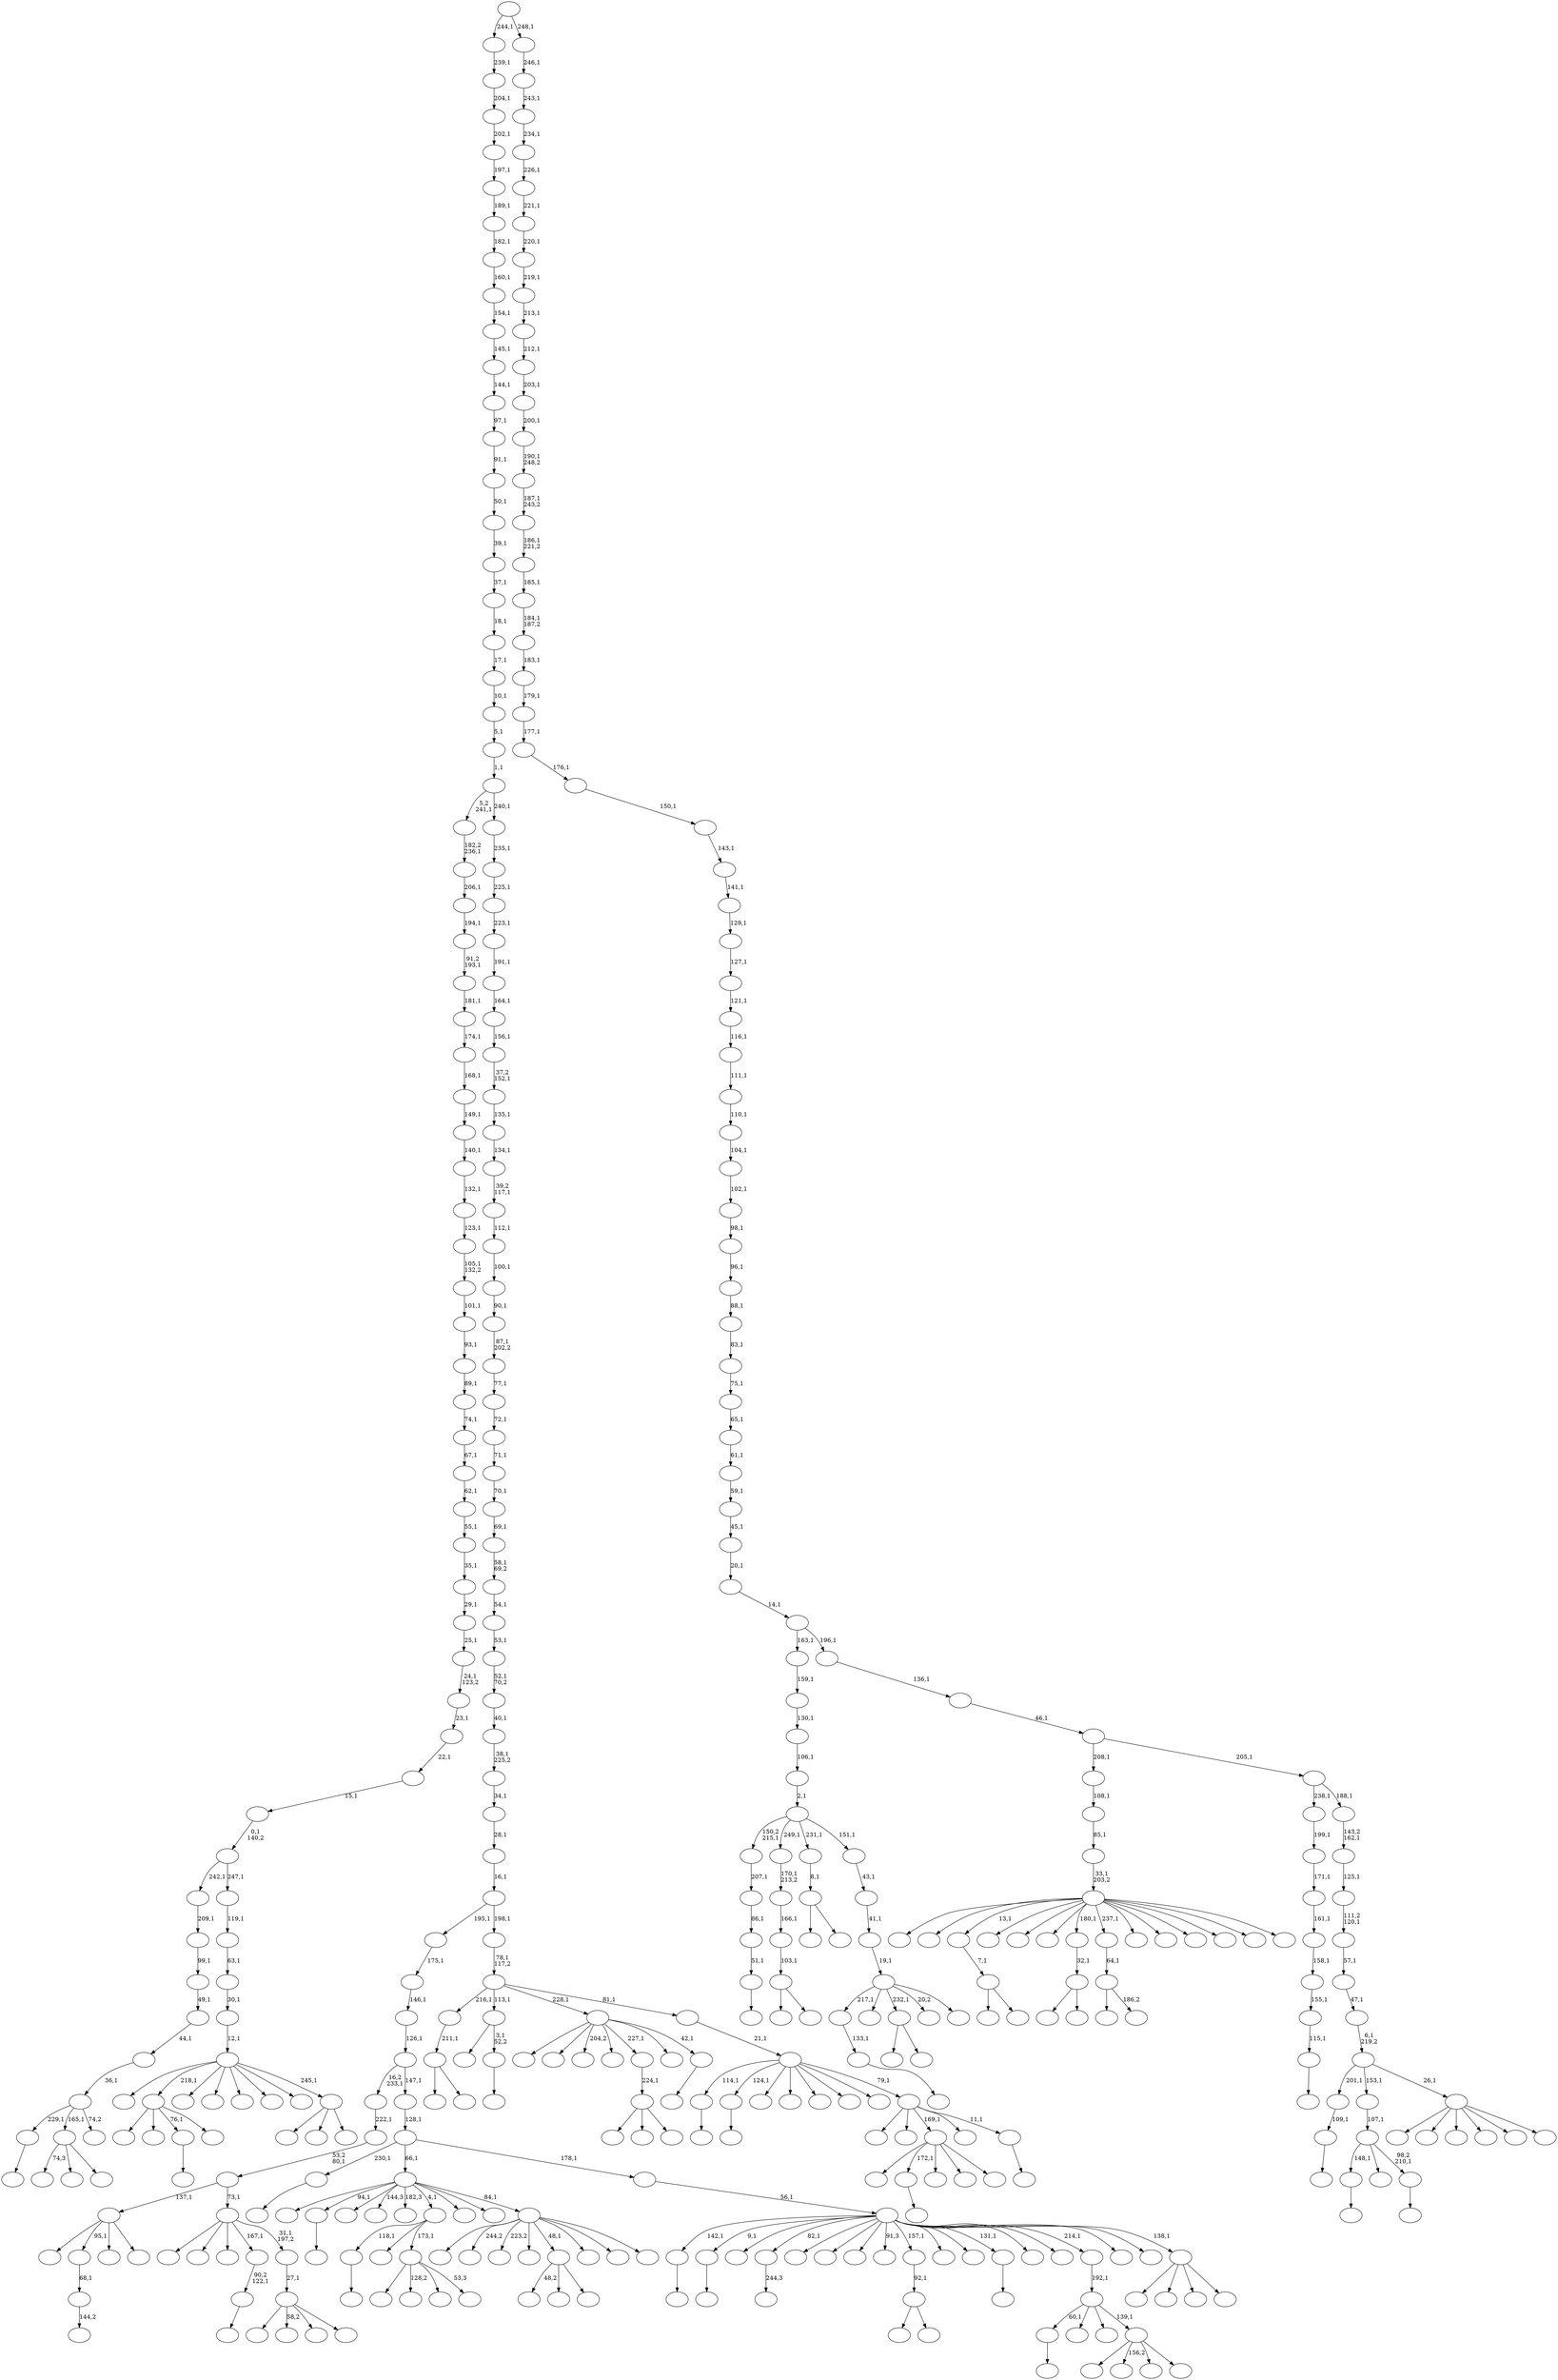 digraph T {
	400 [label=""]
	399 [label=""]
	398 [label=""]
	397 [label=""]
	396 [label=""]
	395 [label=""]
	394 [label=""]
	393 [label=""]
	392 [label=""]
	391 [label=""]
	390 [label=""]
	389 [label=""]
	388 [label=""]
	387 [label=""]
	386 [label=""]
	385 [label=""]
	384 [label=""]
	383 [label=""]
	382 [label=""]
	381 [label=""]
	380 [label=""]
	379 [label=""]
	378 [label=""]
	377 [label=""]
	376 [label=""]
	375 [label=""]
	374 [label=""]
	373 [label=""]
	372 [label=""]
	371 [label=""]
	370 [label=""]
	369 [label=""]
	368 [label=""]
	367 [label=""]
	366 [label=""]
	365 [label=""]
	364 [label=""]
	363 [label=""]
	362 [label=""]
	361 [label=""]
	360 [label=""]
	359 [label=""]
	358 [label=""]
	357 [label=""]
	356 [label=""]
	355 [label=""]
	354 [label=""]
	353 [label=""]
	352 [label=""]
	351 [label=""]
	350 [label=""]
	349 [label=""]
	348 [label=""]
	347 [label=""]
	346 [label=""]
	345 [label=""]
	344 [label=""]
	343 [label=""]
	342 [label=""]
	341 [label=""]
	340 [label=""]
	339 [label=""]
	338 [label=""]
	337 [label=""]
	336 [label=""]
	335 [label=""]
	334 [label=""]
	333 [label=""]
	332 [label=""]
	331 [label=""]
	330 [label=""]
	329 [label=""]
	328 [label=""]
	327 [label=""]
	326 [label=""]
	325 [label=""]
	324 [label=""]
	323 [label=""]
	322 [label=""]
	321 [label=""]
	320 [label=""]
	319 [label=""]
	318 [label=""]
	317 [label=""]
	316 [label=""]
	315 [label=""]
	314 [label=""]
	313 [label=""]
	312 [label=""]
	311 [label=""]
	310 [label=""]
	309 [label=""]
	308 [label=""]
	307 [label=""]
	306 [label=""]
	305 [label=""]
	304 [label=""]
	303 [label=""]
	302 [label=""]
	301 [label=""]
	300 [label=""]
	299 [label=""]
	298 [label=""]
	297 [label=""]
	296 [label=""]
	295 [label=""]
	294 [label=""]
	293 [label=""]
	292 [label=""]
	291 [label=""]
	290 [label=""]
	289 [label=""]
	288 [label=""]
	287 [label=""]
	286 [label=""]
	285 [label=""]
	284 [label=""]
	283 [label=""]
	282 [label=""]
	281 [label=""]
	280 [label=""]
	279 [label=""]
	278 [label=""]
	277 [label=""]
	276 [label=""]
	275 [label=""]
	274 [label=""]
	273 [label=""]
	272 [label=""]
	271 [label=""]
	270 [label=""]
	269 [label=""]
	268 [label=""]
	267 [label=""]
	266 [label=""]
	265 [label=""]
	264 [label=""]
	263 [label=""]
	262 [label=""]
	261 [label=""]
	260 [label=""]
	259 [label=""]
	258 [label=""]
	257 [label=""]
	256 [label=""]
	255 [label=""]
	254 [label=""]
	253 [label=""]
	252 [label=""]
	251 [label=""]
	250 [label=""]
	249 [label=""]
	248 [label=""]
	247 [label=""]
	246 [label=""]
	245 [label=""]
	244 [label=""]
	243 [label=""]
	242 [label=""]
	241 [label=""]
	240 [label=""]
	239 [label=""]
	238 [label=""]
	237 [label=""]
	236 [label=""]
	235 [label=""]
	234 [label=""]
	233 [label=""]
	232 [label=""]
	231 [label=""]
	230 [label=""]
	229 [label=""]
	228 [label=""]
	227 [label=""]
	226 [label=""]
	225 [label=""]
	224 [label=""]
	223 [label=""]
	222 [label=""]
	221 [label=""]
	220 [label=""]
	219 [label=""]
	218 [label=""]
	217 [label=""]
	216 [label=""]
	215 [label=""]
	214 [label=""]
	213 [label=""]
	212 [label=""]
	211 [label=""]
	210 [label=""]
	209 [label=""]
	208 [label=""]
	207 [label=""]
	206 [label=""]
	205 [label=""]
	204 [label=""]
	203 [label=""]
	202 [label=""]
	201 [label=""]
	200 [label=""]
	199 [label=""]
	198 [label=""]
	197 [label=""]
	196 [label=""]
	195 [label=""]
	194 [label=""]
	193 [label=""]
	192 [label=""]
	191 [label=""]
	190 [label=""]
	189 [label=""]
	188 [label=""]
	187 [label=""]
	186 [label=""]
	185 [label=""]
	184 [label=""]
	183 [label=""]
	182 [label=""]
	181 [label=""]
	180 [label=""]
	179 [label=""]
	178 [label=""]
	177 [label=""]
	176 [label=""]
	175 [label=""]
	174 [label=""]
	173 [label=""]
	172 [label=""]
	171 [label=""]
	170 [label=""]
	169 [label=""]
	168 [label=""]
	167 [label=""]
	166 [label=""]
	165 [label=""]
	164 [label=""]
	163 [label=""]
	162 [label=""]
	161 [label=""]
	160 [label=""]
	159 [label=""]
	158 [label=""]
	157 [label=""]
	156 [label=""]
	155 [label=""]
	154 [label=""]
	153 [label=""]
	152 [label=""]
	151 [label=""]
	150 [label=""]
	149 [label=""]
	148 [label=""]
	147 [label=""]
	146 [label=""]
	145 [label=""]
	144 [label=""]
	143 [label=""]
	142 [label=""]
	141 [label=""]
	140 [label=""]
	139 [label=""]
	138 [label=""]
	137 [label=""]
	136 [label=""]
	135 [label=""]
	134 [label=""]
	133 [label=""]
	132 [label=""]
	131 [label=""]
	130 [label=""]
	129 [label=""]
	128 [label=""]
	127 [label=""]
	126 [label=""]
	125 [label=""]
	124 [label=""]
	123 [label=""]
	122 [label=""]
	121 [label=""]
	120 [label=""]
	119 [label=""]
	118 [label=""]
	117 [label=""]
	116 [label=""]
	115 [label=""]
	114 [label=""]
	113 [label=""]
	112 [label=""]
	111 [label=""]
	110 [label=""]
	109 [label=""]
	108 [label=""]
	107 [label=""]
	106 [label=""]
	105 [label=""]
	104 [label=""]
	103 [label=""]
	102 [label=""]
	101 [label=""]
	100 [label=""]
	99 [label=""]
	98 [label=""]
	97 [label=""]
	96 [label=""]
	95 [label=""]
	94 [label=""]
	93 [label=""]
	92 [label=""]
	91 [label=""]
	90 [label=""]
	89 [label=""]
	88 [label=""]
	87 [label=""]
	86 [label=""]
	85 [label=""]
	84 [label=""]
	83 [label=""]
	82 [label=""]
	81 [label=""]
	80 [label=""]
	79 [label=""]
	78 [label=""]
	77 [label=""]
	76 [label=""]
	75 [label=""]
	74 [label=""]
	73 [label=""]
	72 [label=""]
	71 [label=""]
	70 [label=""]
	69 [label=""]
	68 [label=""]
	67 [label=""]
	66 [label=""]
	65 [label=""]
	64 [label=""]
	63 [label=""]
	62 [label=""]
	61 [label=""]
	60 [label=""]
	59 [label=""]
	58 [label=""]
	57 [label=""]
	56 [label=""]
	55 [label=""]
	54 [label=""]
	53 [label=""]
	52 [label=""]
	51 [label=""]
	50 [label=""]
	49 [label=""]
	48 [label=""]
	47 [label=""]
	46 [label=""]
	45 [label=""]
	44 [label=""]
	43 [label=""]
	42 [label=""]
	41 [label=""]
	40 [label=""]
	39 [label=""]
	38 [label=""]
	37 [label=""]
	36 [label=""]
	35 [label=""]
	34 [label=""]
	33 [label=""]
	32 [label=""]
	31 [label=""]
	30 [label=""]
	29 [label=""]
	28 [label=""]
	27 [label=""]
	26 [label=""]
	25 [label=""]
	24 [label=""]
	23 [label=""]
	22 [label=""]
	21 [label=""]
	20 [label=""]
	19 [label=""]
	18 [label=""]
	17 [label=""]
	16 [label=""]
	15 [label=""]
	14 [label=""]
	13 [label=""]
	12 [label=""]
	11 [label=""]
	10 [label=""]
	9 [label=""]
	8 [label=""]
	7 [label=""]
	6 [label=""]
	5 [label=""]
	4 [label=""]
	3 [label=""]
	2 [label=""]
	1 [label=""]
	0 [label=""]
	399 -> 400 [label=""]
	397 -> 398 [label=""]
	396 -> 397 [label="51,1"]
	395 -> 396 [label="86,1"]
	394 -> 395 [label="207,1"]
	386 -> 387 [label=""]
	380 -> 381 [label=""]
	379 -> 380 [label="115,1"]
	378 -> 379 [label="155,1"]
	377 -> 378 [label="158,1"]
	376 -> 377 [label="161,1"]
	375 -> 376 [label="171,1"]
	374 -> 375 [label="199,1"]
	372 -> 383 [label=""]
	372 -> 373 [label=""]
	371 -> 372 [label="7,1"]
	369 -> 370 [label=""]
	366 -> 367 [label=""]
	363 -> 364 [label=""]
	360 -> 361 [label=""]
	345 -> 346 [label=""]
	343 -> 344 [label=""]
	341 -> 342 [label=""]
	337 -> 338 [label="144,2"]
	336 -> 337 [label="68,1"]
	333 -> 334 [label=""]
	332 -> 333 [label="109,1"]
	330 -> 331 [label="244,3"]
	320 -> 321 [label=""]
	317 -> 392 [label="74,3"]
	317 -> 365 [label=""]
	317 -> 318 [label=""]
	303 -> 360 [label="229,1"]
	303 -> 317 [label="165,1"]
	303 -> 304 [label="74,2"]
	302 -> 303 [label="36,1"]
	301 -> 302 [label="44,1"]
	300 -> 301 [label="49,1"]
	299 -> 300 [label="99,1"]
	298 -> 299 [label="209,1"]
	296 -> 297 [label=""]
	294 -> 295 [label=""]
	293 -> 294 [label="133,1"]
	287 -> 384 [label=""]
	287 -> 288 [label=""]
	286 -> 287 [label="103,1"]
	285 -> 286 [label="166,1"]
	284 -> 285 [label="170,1\n213,2"]
	276 -> 357 [label=""]
	276 -> 277 [label=""]
	275 -> 276 [label="32,1"]
	273 -> 307 [label=""]
	273 -> 274 [label=""]
	272 -> 273 [label="92,1"]
	270 -> 390 [label=""]
	270 -> 271 [label=""]
	269 -> 270 [label="8,1"]
	267 -> 385 [label=""]
	267 -> 326 [label=""]
	267 -> 268 [label=""]
	266 -> 267 [label="224,1"]
	263 -> 352 [label=""]
	263 -> 349 [label="128,2"]
	263 -> 280 [label=""]
	263 -> 264 [label="53,3"]
	262 -> 343 [label="118,1"]
	262 -> 315 [label=""]
	262 -> 263 [label="173,1"]
	260 -> 348 [label=""]
	260 -> 328 [label=""]
	260 -> 320 [label="76,1"]
	260 -> 261 [label=""]
	250 -> 309 [label=""]
	250 -> 251 [label="186,2"]
	249 -> 250 [label="64,1"]
	247 -> 248 [label=""]
	246 -> 247 [label="90,2\n122,1"]
	242 -> 312 [label=""]
	242 -> 243 [label=""]
	241 -> 242 [label="211,1"]
	234 -> 235 [label=""]
	232 -> 351 [label="48,2"]
	232 -> 347 [label=""]
	232 -> 233 [label=""]
	230 -> 368 [label=""]
	230 -> 296 [label="172,1"]
	230 -> 291 [label=""]
	230 -> 259 [label=""]
	230 -> 231 [label=""]
	226 -> 313 [label=""]
	226 -> 227 [label=""]
	219 -> 220 [label=""]
	218 -> 329 [label=""]
	218 -> 219 [label="3,1\n52,2"]
	214 -> 355 [label=""]
	214 -> 336 [label="95,1"]
	214 -> 281 [label=""]
	214 -> 215 [label=""]
	209 -> 210 [label=""]
	203 -> 255 [label=""]
	203 -> 223 [label="58,2"]
	203 -> 207 [label=""]
	203 -> 204 [label=""]
	202 -> 203 [label="27,1"]
	201 -> 340 [label=""]
	201 -> 258 [label=""]
	201 -> 252 [label=""]
	201 -> 246 [label="167,1"]
	201 -> 202 [label="31,1\n197,2"]
	200 -> 214 [label="137,1"]
	200 -> 201 [label="73,1"]
	199 -> 200 [label="53,2\n80,1"]
	198 -> 199 [label="222,1"]
	195 -> 196 [label=""]
	194 -> 386 [label="148,1"]
	194 -> 314 [label=""]
	194 -> 195 [label="98,2\n210,1"]
	193 -> 194 [label="107,1"]
	188 -> 189 [label=""]
	187 -> 362 [label=""]
	187 -> 354 [label=""]
	187 -> 350 [label="204,2"]
	187 -> 324 [label=""]
	187 -> 266 [label="227,1"]
	187 -> 206 [label=""]
	187 -> 188 [label="42,1"]
	184 -> 293 [label="217,1"]
	184 -> 283 [label=""]
	184 -> 226 [label="232,1"]
	184 -> 217 [label="20,2"]
	184 -> 185 [label=""]
	183 -> 184 [label="19,1"]
	182 -> 183 [label="41,1"]
	181 -> 182 [label="43,1"]
	180 -> 394 [label="150,2\n215,1"]
	180 -> 284 [label="249,1"]
	180 -> 269 [label="231,1"]
	180 -> 181 [label="151,1"]
	179 -> 180 [label="2,1"]
	178 -> 179 [label="106,1"]
	177 -> 178 [label="130,1"]
	176 -> 177 [label="159,1"]
	174 -> 389 [label=""]
	174 -> 359 [label="156,2"]
	174 -> 278 [label=""]
	174 -> 175 [label=""]
	173 -> 366 [label="60,1"]
	173 -> 358 [label=""]
	173 -> 254 [label=""]
	173 -> 174 [label="139,1"]
	172 -> 173 [label="192,1"]
	168 -> 391 [label=""]
	168 -> 388 [label=""]
	168 -> 371 [label="13,1"]
	168 -> 335 [label=""]
	168 -> 323 [label=""]
	168 -> 310 [label=""]
	168 -> 275 [label="180,1"]
	168 -> 249 [label="237,1"]
	168 -> 239 [label=""]
	168 -> 237 [label=""]
	168 -> 229 [label=""]
	168 -> 225 [label=""]
	168 -> 221 [label=""]
	168 -> 169 [label=""]
	167 -> 168 [label="33,1\n203,2"]
	166 -> 167 [label="85,1"]
	165 -> 166 [label="108,1"]
	161 -> 327 [label=""]
	161 -> 319 [label="244,2"]
	161 -> 292 [label="223,2"]
	161 -> 265 [label=""]
	161 -> 232 [label="48,1"]
	161 -> 222 [label=""]
	161 -> 171 [label=""]
	161 -> 162 [label=""]
	160 -> 353 [label=""]
	160 -> 345 [label="94,1"]
	160 -> 339 [label=""]
	160 -> 325 [label="144,3"]
	160 -> 305 [label="182,3"]
	160 -> 262 [label="4,1"]
	160 -> 240 [label=""]
	160 -> 190 [label=""]
	160 -> 161 [label="84,1"]
	158 -> 393 [label=""]
	158 -> 290 [label=""]
	158 -> 159 [label=""]
	157 -> 311 [label=""]
	157 -> 260 [label="218,1"]
	157 -> 257 [label=""]
	157 -> 245 [label=""]
	157 -> 212 [label=""]
	157 -> 205 [label=""]
	157 -> 186 [label=""]
	157 -> 158 [label="245,1"]
	156 -> 157 [label="12,1"]
	155 -> 156 [label="30,1"]
	154 -> 155 [label="63,1"]
	153 -> 154 [label="119,1"]
	152 -> 298 [label="242,1"]
	152 -> 153 [label="247,1"]
	151 -> 152 [label="0,1\n140,2"]
	150 -> 151 [label="15,1"]
	149 -> 150 [label="22,1"]
	148 -> 149 [label="23,1"]
	147 -> 148 [label="24,1\n123,2"]
	146 -> 147 [label="25,1"]
	145 -> 146 [label="29,1"]
	144 -> 145 [label="35,1"]
	143 -> 144 [label="55,1"]
	142 -> 143 [label="62,1"]
	141 -> 142 [label="67,1"]
	140 -> 141 [label="74,1"]
	139 -> 140 [label="89,1"]
	138 -> 139 [label="93,1"]
	137 -> 138 [label="101,1"]
	136 -> 137 [label="105,1\n132,2"]
	135 -> 136 [label="123,1"]
	134 -> 135 [label="132,1"]
	133 -> 134 [label="140,1"]
	132 -> 133 [label="149,1"]
	131 -> 132 [label="168,1"]
	130 -> 131 [label="174,1"]
	129 -> 130 [label="181,1"]
	128 -> 129 [label="91,2\n193,1"]
	127 -> 128 [label="194,1"]
	126 -> 127 [label="206,1"]
	125 -> 126 [label="182,2\n236,1"]
	122 -> 306 [label=""]
	122 -> 224 [label=""]
	122 -> 213 [label=""]
	122 -> 123 [label=""]
	121 -> 399 [label="142,1"]
	121 -> 369 [label="9,1"]
	121 -> 356 [label=""]
	121 -> 330 [label="82,1"]
	121 -> 322 [label=""]
	121 -> 316 [label=""]
	121 -> 308 [label=""]
	121 -> 279 [label="91,3"]
	121 -> 272 [label="157,1"]
	121 -> 238 [label=""]
	121 -> 216 [label=""]
	121 -> 209 [label="131,1"]
	121 -> 197 [label=""]
	121 -> 191 [label=""]
	121 -> 172 [label="214,1"]
	121 -> 163 [label=""]
	121 -> 124 [label=""]
	121 -> 122 [label="138,1"]
	120 -> 121 [label="56,1"]
	119 -> 234 [label="230,1"]
	119 -> 160 [label="66,1"]
	119 -> 120 [label="178,1"]
	118 -> 119 [label="128,1"]
	117 -> 198 [label="16,2\n233,1"]
	117 -> 118 [label="147,1"]
	116 -> 117 [label="126,1"]
	115 -> 116 [label="146,1"]
	114 -> 115 [label="175,1"]
	112 -> 113 [label=""]
	111 -> 289 [label=""]
	111 -> 282 [label=""]
	111 -> 230 [label="169,1"]
	111 -> 208 [label=""]
	111 -> 112 [label="11,1"]
	110 -> 363 [label="114,1"]
	110 -> 341 [label="124,1"]
	110 -> 244 [label=""]
	110 -> 228 [label=""]
	110 -> 211 [label=""]
	110 -> 170 [label=""]
	110 -> 164 [label=""]
	110 -> 111 [label="79,1"]
	109 -> 110 [label="21,1"]
	108 -> 241 [label="216,1"]
	108 -> 218 [label="113,1"]
	108 -> 187 [label="228,1"]
	108 -> 109 [label="81,1"]
	107 -> 108 [label="78,1\n117,2"]
	106 -> 114 [label="195,1"]
	106 -> 107 [label="198,1"]
	105 -> 106 [label="16,1"]
	104 -> 105 [label="28,1"]
	103 -> 104 [label="34,1"]
	102 -> 103 [label="38,1\n225,2"]
	101 -> 102 [label="40,1"]
	100 -> 101 [label="52,1\n70,2"]
	99 -> 100 [label="53,1"]
	98 -> 99 [label="54,1"]
	97 -> 98 [label="58,1\n69,2"]
	96 -> 97 [label="69,1"]
	95 -> 96 [label="70,1"]
	94 -> 95 [label="71,1"]
	93 -> 94 [label="72,1"]
	92 -> 93 [label="77,1"]
	91 -> 92 [label="87,1\n202,2"]
	90 -> 91 [label="90,1"]
	89 -> 90 [label="100,1"]
	88 -> 89 [label="112,1"]
	87 -> 88 [label="39,2\n117,1"]
	86 -> 87 [label="134,1"]
	85 -> 86 [label="135,1"]
	84 -> 85 [label="37,2\n152,1"]
	83 -> 84 [label="156,1"]
	82 -> 83 [label="164,1"]
	81 -> 82 [label="191,1"]
	80 -> 81 [label="223,1"]
	79 -> 80 [label="225,1"]
	78 -> 79 [label="235,1"]
	77 -> 125 [label="5,2\n241,1"]
	77 -> 78 [label="240,1"]
	76 -> 77 [label="1,1"]
	75 -> 76 [label="5,1"]
	74 -> 75 [label="10,1"]
	73 -> 74 [label="17,1"]
	72 -> 73 [label="18,1"]
	71 -> 72 [label="37,1"]
	70 -> 71 [label="39,1"]
	69 -> 70 [label="50,1"]
	68 -> 69 [label="91,1"]
	67 -> 68 [label="97,1"]
	66 -> 67 [label="144,1"]
	65 -> 66 [label="145,1"]
	64 -> 65 [label="154,1"]
	63 -> 64 [label="160,1"]
	62 -> 63 [label="182,1"]
	61 -> 62 [label="189,1"]
	60 -> 61 [label="197,1"]
	59 -> 60 [label="202,1"]
	58 -> 59 [label="204,1"]
	57 -> 58 [label="239,1"]
	55 -> 382 [label=""]
	55 -> 256 [label=""]
	55 -> 253 [label=""]
	55 -> 236 [label=""]
	55 -> 192 [label=""]
	55 -> 56 [label=""]
	54 -> 332 [label="201,1"]
	54 -> 193 [label="153,1"]
	54 -> 55 [label="26,1"]
	53 -> 54 [label="6,1\n219,2"]
	52 -> 53 [label="47,1"]
	51 -> 52 [label="57,1"]
	50 -> 51 [label="111,2\n120,1"]
	49 -> 50 [label="125,1"]
	48 -> 49 [label="143,2\n162,1"]
	47 -> 374 [label="238,1"]
	47 -> 48 [label="188,1"]
	46 -> 165 [label="208,1"]
	46 -> 47 [label="205,1"]
	45 -> 46 [label="46,1"]
	44 -> 45 [label="136,1"]
	43 -> 176 [label="163,1"]
	43 -> 44 [label="196,1"]
	42 -> 43 [label="14,1"]
	41 -> 42 [label="20,1"]
	40 -> 41 [label="45,1"]
	39 -> 40 [label="59,1"]
	38 -> 39 [label="61,1"]
	37 -> 38 [label="65,1"]
	36 -> 37 [label="75,1"]
	35 -> 36 [label="83,1"]
	34 -> 35 [label="88,1"]
	33 -> 34 [label="96,1"]
	32 -> 33 [label="98,1"]
	31 -> 32 [label="102,1"]
	30 -> 31 [label="104,1"]
	29 -> 30 [label="110,1"]
	28 -> 29 [label="111,1"]
	27 -> 28 [label="116,1"]
	26 -> 27 [label="121,1"]
	25 -> 26 [label="127,1"]
	24 -> 25 [label="129,1"]
	23 -> 24 [label="141,1"]
	22 -> 23 [label="143,1"]
	21 -> 22 [label="150,1"]
	20 -> 21 [label="176,1"]
	19 -> 20 [label="177,1"]
	18 -> 19 [label="179,1"]
	17 -> 18 [label="183,1"]
	16 -> 17 [label="184,1\n187,2"]
	15 -> 16 [label="185,1"]
	14 -> 15 [label="186,1\n221,2"]
	13 -> 14 [label="187,1\n243,2"]
	12 -> 13 [label="190,1\n248,2"]
	11 -> 12 [label="200,1"]
	10 -> 11 [label="203,1"]
	9 -> 10 [label="212,1"]
	8 -> 9 [label="213,1"]
	7 -> 8 [label="219,1"]
	6 -> 7 [label="220,1"]
	5 -> 6 [label="221,1"]
	4 -> 5 [label="226,1"]
	3 -> 4 [label="234,1"]
	2 -> 3 [label="243,1"]
	1 -> 2 [label="246,1"]
	0 -> 57 [label="244,1"]
	0 -> 1 [label="248,1"]
}
